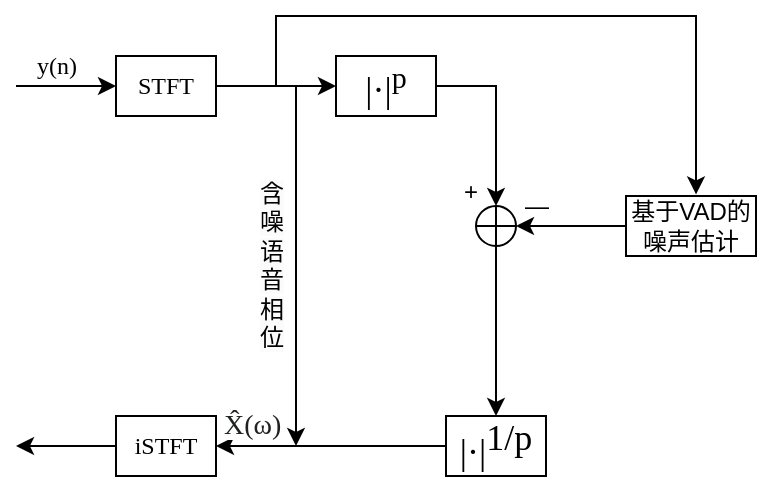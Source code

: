 <mxfile version="22.1.21" type="github">
  <diagram name="Page-1" id="sQC1HF0_hmsGm-GXC8HU">
    <mxGraphModel dx="554" dy="331" grid="1" gridSize="10" guides="1" tooltips="1" connect="1" arrows="1" fold="1" page="1" pageScale="1" pageWidth="850" pageHeight="1100" math="0" shadow="0">
      <root>
        <mxCell id="0" />
        <mxCell id="1" parent="0" />
        <mxCell id="9z_kRIzDohiJ9R-2ccIR-8" style="edgeStyle=orthogonalEdgeStyle;rounded=0;orthogonalLoop=1;jettySize=auto;html=1;exitX=1;exitY=0.5;exitDx=0;exitDy=0;entryX=0;entryY=0.5;entryDx=0;entryDy=0;" edge="1" parent="1" source="9z_kRIzDohiJ9R-2ccIR-1" target="9z_kRIzDohiJ9R-2ccIR-2">
          <mxGeometry relative="1" as="geometry" />
        </mxCell>
        <mxCell id="9z_kRIzDohiJ9R-2ccIR-1" value="STFT" style="rounded=0;whiteSpace=wrap;html=1;fontFamily=Times New Roman;" vertex="1" parent="1">
          <mxGeometry x="170" y="205" width="50" height="30" as="geometry" />
        </mxCell>
        <mxCell id="9z_kRIzDohiJ9R-2ccIR-12" style="edgeStyle=orthogonalEdgeStyle;rounded=0;orthogonalLoop=1;jettySize=auto;html=1;entryX=0.551;entryY=-0.027;entryDx=0;entryDy=0;entryPerimeter=0;" edge="1" parent="1" target="9z_kRIzDohiJ9R-2ccIR-5">
          <mxGeometry relative="1" as="geometry">
            <mxPoint x="260" y="220" as="sourcePoint" />
            <Array as="points">
              <mxPoint x="250" y="220" />
              <mxPoint x="250" y="185" />
              <mxPoint x="460" y="185" />
              <mxPoint x="460" y="274" />
            </Array>
          </mxGeometry>
        </mxCell>
        <mxCell id="9z_kRIzDohiJ9R-2ccIR-2" value="&lt;font style=&quot;font-size: 18px;&quot;&gt;|·|&lt;sup&gt;p&lt;/sup&gt;&lt;/font&gt;" style="rounded=0;whiteSpace=wrap;html=1;fontFamily=Times New Roman;" vertex="1" parent="1">
          <mxGeometry x="280" y="205" width="50" height="30" as="geometry" />
        </mxCell>
        <mxCell id="9z_kRIzDohiJ9R-2ccIR-4" value="iSTFT" style="rounded=0;whiteSpace=wrap;html=1;fontFamily=Times New Roman;" vertex="1" parent="1">
          <mxGeometry x="170" y="385" width="50" height="30" as="geometry" />
        </mxCell>
        <mxCell id="9z_kRIzDohiJ9R-2ccIR-5" value="基于VAD的噪声估计" style="rounded=0;whiteSpace=wrap;html=1;" vertex="1" parent="1">
          <mxGeometry x="425" y="275" width="65" height="30" as="geometry" />
        </mxCell>
        <mxCell id="9z_kRIzDohiJ9R-2ccIR-15" style="edgeStyle=orthogonalEdgeStyle;rounded=0;orthogonalLoop=1;jettySize=auto;html=1;exitX=0;exitY=0.5;exitDx=0;exitDy=0;entryX=1;entryY=0.5;entryDx=0;entryDy=0;" edge="1" parent="1" source="9z_kRIzDohiJ9R-2ccIR-6" target="9z_kRIzDohiJ9R-2ccIR-4">
          <mxGeometry relative="1" as="geometry" />
        </mxCell>
        <mxCell id="9z_kRIzDohiJ9R-2ccIR-6" value="|·|&lt;sup style=&quot;font-size: 18px;&quot;&gt;1/p&lt;/sup&gt;" style="rounded=0;whiteSpace=wrap;html=1;fontFamily=Times New Roman;fontSize=18;" vertex="1" parent="1">
          <mxGeometry x="335" y="385" width="50" height="30" as="geometry" />
        </mxCell>
        <mxCell id="9z_kRIzDohiJ9R-2ccIR-7" value="" style="endArrow=classic;html=1;rounded=0;entryX=0;entryY=0.5;entryDx=0;entryDy=0;" edge="1" parent="1" target="9z_kRIzDohiJ9R-2ccIR-1">
          <mxGeometry width="50" height="50" relative="1" as="geometry">
            <mxPoint x="120" y="220" as="sourcePoint" />
            <mxPoint x="150" y="210" as="targetPoint" />
          </mxGeometry>
        </mxCell>
        <mxCell id="9z_kRIzDohiJ9R-2ccIR-11" style="edgeStyle=orthogonalEdgeStyle;rounded=0;orthogonalLoop=1;jettySize=auto;html=1;exitX=0.5;exitY=1;exitDx=0;exitDy=0;exitPerimeter=0;entryX=0.5;entryY=0;entryDx=0;entryDy=0;" edge="1" parent="1" source="9z_kRIzDohiJ9R-2ccIR-9" target="9z_kRIzDohiJ9R-2ccIR-6">
          <mxGeometry relative="1" as="geometry" />
        </mxCell>
        <mxCell id="9z_kRIzDohiJ9R-2ccIR-9" value="" style="verticalLabelPosition=bottom;verticalAlign=top;html=1;shape=mxgraph.flowchart.summing_function;" vertex="1" parent="1">
          <mxGeometry x="350" y="280" width="20" height="20" as="geometry" />
        </mxCell>
        <mxCell id="9z_kRIzDohiJ9R-2ccIR-10" style="edgeStyle=orthogonalEdgeStyle;rounded=0;orthogonalLoop=1;jettySize=auto;html=1;exitX=1;exitY=0.5;exitDx=0;exitDy=0;entryX=0.5;entryY=0;entryDx=0;entryDy=0;entryPerimeter=0;" edge="1" parent="1" source="9z_kRIzDohiJ9R-2ccIR-2" target="9z_kRIzDohiJ9R-2ccIR-9">
          <mxGeometry relative="1" as="geometry" />
        </mxCell>
        <mxCell id="9z_kRIzDohiJ9R-2ccIR-13" style="edgeStyle=orthogonalEdgeStyle;rounded=0;orthogonalLoop=1;jettySize=auto;html=1;exitX=0;exitY=0.5;exitDx=0;exitDy=0;entryX=1;entryY=0.5;entryDx=0;entryDy=0;entryPerimeter=0;" edge="1" parent="1" source="9z_kRIzDohiJ9R-2ccIR-5" target="9z_kRIzDohiJ9R-2ccIR-9">
          <mxGeometry relative="1" as="geometry" />
        </mxCell>
        <mxCell id="9z_kRIzDohiJ9R-2ccIR-14" value="" style="endArrow=classic;html=1;rounded=0;" edge="1" parent="1">
          <mxGeometry width="50" height="50" relative="1" as="geometry">
            <mxPoint x="260" y="220" as="sourcePoint" />
            <mxPoint x="260" y="400" as="targetPoint" />
          </mxGeometry>
        </mxCell>
        <mxCell id="9z_kRIzDohiJ9R-2ccIR-16" value="&lt;span style=&quot;color: rgb(0, 0, 0); font-family: Helvetica; font-size: 12px; font-style: normal; font-variant-ligatures: normal; font-variant-caps: normal; font-weight: 400; letter-spacing: normal; orphans: 2; text-align: center; text-indent: 0px; text-transform: none; widows: 2; word-spacing: 0px; -webkit-text-stroke-width: 0px; background-color: rgb(251, 251, 251); text-decoration-thickness: initial; text-decoration-style: initial; text-decoration-color: initial; float: none; display: inline !important;&quot;&gt;含噪语音相位&lt;/span&gt;" style="text;whiteSpace=wrap;html=1;" vertex="1" parent="1">
          <mxGeometry x="240" y="260" width="10" height="40" as="geometry" />
        </mxCell>
        <mxCell id="9z_kRIzDohiJ9R-2ccIR-17" value="" style="endArrow=classic;html=1;rounded=0;exitX=0;exitY=0.5;exitDx=0;exitDy=0;" edge="1" parent="1" source="9z_kRIzDohiJ9R-2ccIR-4">
          <mxGeometry width="50" height="50" relative="1" as="geometry">
            <mxPoint x="130" y="390" as="sourcePoint" />
            <mxPoint x="120" y="400" as="targetPoint" />
          </mxGeometry>
        </mxCell>
        <mxCell id="9z_kRIzDohiJ9R-2ccIR-18" value="&lt;font face=&quot;Times New Roman&quot;&gt;y(n)&lt;/font&gt;" style="text;html=1;align=center;verticalAlign=middle;resizable=0;points=[];autosize=1;strokeColor=none;fillColor=none;" vertex="1" parent="1">
          <mxGeometry x="120" y="195" width="40" height="30" as="geometry" />
        </mxCell>
        <mxCell id="9z_kRIzDohiJ9R-2ccIR-20" value="—" style="text;html=1;align=center;verticalAlign=middle;resizable=0;points=[];autosize=1;strokeColor=none;fillColor=none;" vertex="1" parent="1">
          <mxGeometry x="360" y="265" width="40" height="30" as="geometry" />
        </mxCell>
        <mxCell id="9z_kRIzDohiJ9R-2ccIR-21" value="+" style="text;html=1;align=center;verticalAlign=middle;resizable=0;points=[];autosize=1;strokeColor=none;fillColor=none;" vertex="1" parent="1">
          <mxGeometry x="332" y="258" width="30" height="30" as="geometry" />
        </mxCell>
        <mxCell id="9z_kRIzDohiJ9R-2ccIR-22" value="&lt;span style=&quot;color: rgb(32, 33, 34); font-size: 14px; font-style: normal; font-variant-ligatures: normal; font-variant-caps: normal; letter-spacing: normal; orphans: 2; text-align: start; text-indent: 0px; text-transform: none; widows: 2; word-spacing: 0px; -webkit-text-stroke-width: 0px; background-color: rgb(255, 255, 255); text-decoration-thickness: initial; text-decoration-style: initial; text-decoration-color: initial;&quot;&gt;X̂(ω)&lt;/span&gt;" style="text;whiteSpace=wrap;html=1;fontStyle=0;fontFamily=Times New Roman;" vertex="1" parent="1">
          <mxGeometry x="222" y="375" width="60" height="40" as="geometry" />
        </mxCell>
      </root>
    </mxGraphModel>
  </diagram>
</mxfile>
